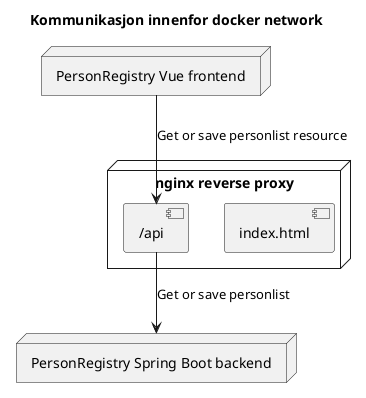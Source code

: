 @startuml
title Kommunikasjon innenfor docker network

node backend as "PersonRegistry Spring Boot backend"

node frontend as "PersonRegistry Vue frontend"
node nginx as "nginx reverse proxy" {
component index.html as homepage
component "/api" as nginxApi
}

frontend --> nginxApi : Get or save personlist resource
nginxApi --> backend : Get or save personlist

@enduml